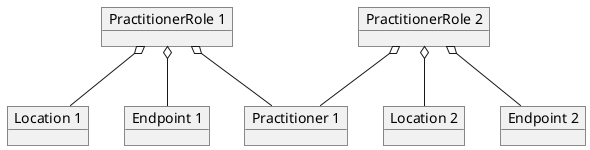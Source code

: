 @startuml od_FHIR_PractitionerRole
object "PractitionerRole 1" as pr1
object "PractitionerRole 2" as pr2
object "Practitioner 1" as p1
object "Location 1" as l1
object "Location 2" as l2
object "Endpoint 1" as e1
object "Endpoint 2" as e2

pr1 o-- p1
pr1 o-- l1
pr1 o-- e1
pr2 o-- p1
pr2 o-- l2
pr2 o-- e2

@enduml
